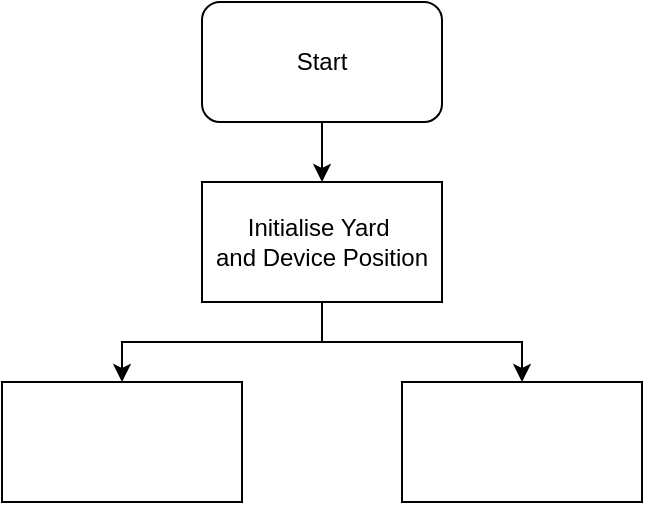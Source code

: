 <mxfile version="20.8.16" type="device"><diagram name="第 1 页" id="I6MzRYu_BqYjA2w1-3EP"><mxGraphModel dx="1434" dy="844" grid="1" gridSize="10" guides="1" tooltips="1" connect="1" arrows="1" fold="1" page="1" pageScale="1" pageWidth="827" pageHeight="1169" math="0" shadow="0"><root><mxCell id="0"/><mxCell id="1" parent="0"/><mxCell id="ynAlZ-jPWRnVrRX2w3la-3" style="edgeStyle=orthogonalEdgeStyle;rounded=0;orthogonalLoop=1;jettySize=auto;html=1;exitX=0.5;exitY=1;exitDx=0;exitDy=0;entryX=0.5;entryY=0;entryDx=0;entryDy=0;" edge="1" parent="1" source="ynAlZ-jPWRnVrRX2w3la-1" target="ynAlZ-jPWRnVrRX2w3la-2"><mxGeometry relative="1" as="geometry"/></mxCell><mxCell id="ynAlZ-jPWRnVrRX2w3la-1" value="Start" style="rounded=1;whiteSpace=wrap;html=1;" vertex="1" parent="1"><mxGeometry x="380" y="60" width="120" height="60" as="geometry"/></mxCell><mxCell id="ynAlZ-jPWRnVrRX2w3la-6" style="edgeStyle=orthogonalEdgeStyle;rounded=0;orthogonalLoop=1;jettySize=auto;html=1;exitX=0.5;exitY=1;exitDx=0;exitDy=0;" edge="1" parent="1" source="ynAlZ-jPWRnVrRX2w3la-2" target="ynAlZ-jPWRnVrRX2w3la-4"><mxGeometry relative="1" as="geometry"/></mxCell><mxCell id="ynAlZ-jPWRnVrRX2w3la-7" style="edgeStyle=orthogonalEdgeStyle;rounded=0;orthogonalLoop=1;jettySize=auto;html=1;entryX=0.5;entryY=0;entryDx=0;entryDy=0;" edge="1" parent="1" source="ynAlZ-jPWRnVrRX2w3la-2" target="ynAlZ-jPWRnVrRX2w3la-5"><mxGeometry relative="1" as="geometry"/></mxCell><mxCell id="ynAlZ-jPWRnVrRX2w3la-2" value="Initialise Yard&amp;nbsp;&lt;br&gt;and Device Position" style="rounded=0;whiteSpace=wrap;html=1;" vertex="1" parent="1"><mxGeometry x="380" y="150" width="120" height="60" as="geometry"/></mxCell><mxCell id="ynAlZ-jPWRnVrRX2w3la-4" value="" style="rounded=0;whiteSpace=wrap;html=1;" vertex="1" parent="1"><mxGeometry x="280" y="250" width="120" height="60" as="geometry"/></mxCell><mxCell id="ynAlZ-jPWRnVrRX2w3la-5" value="" style="rounded=0;whiteSpace=wrap;html=1;" vertex="1" parent="1"><mxGeometry x="480" y="250" width="120" height="60" as="geometry"/></mxCell></root></mxGraphModel></diagram></mxfile>